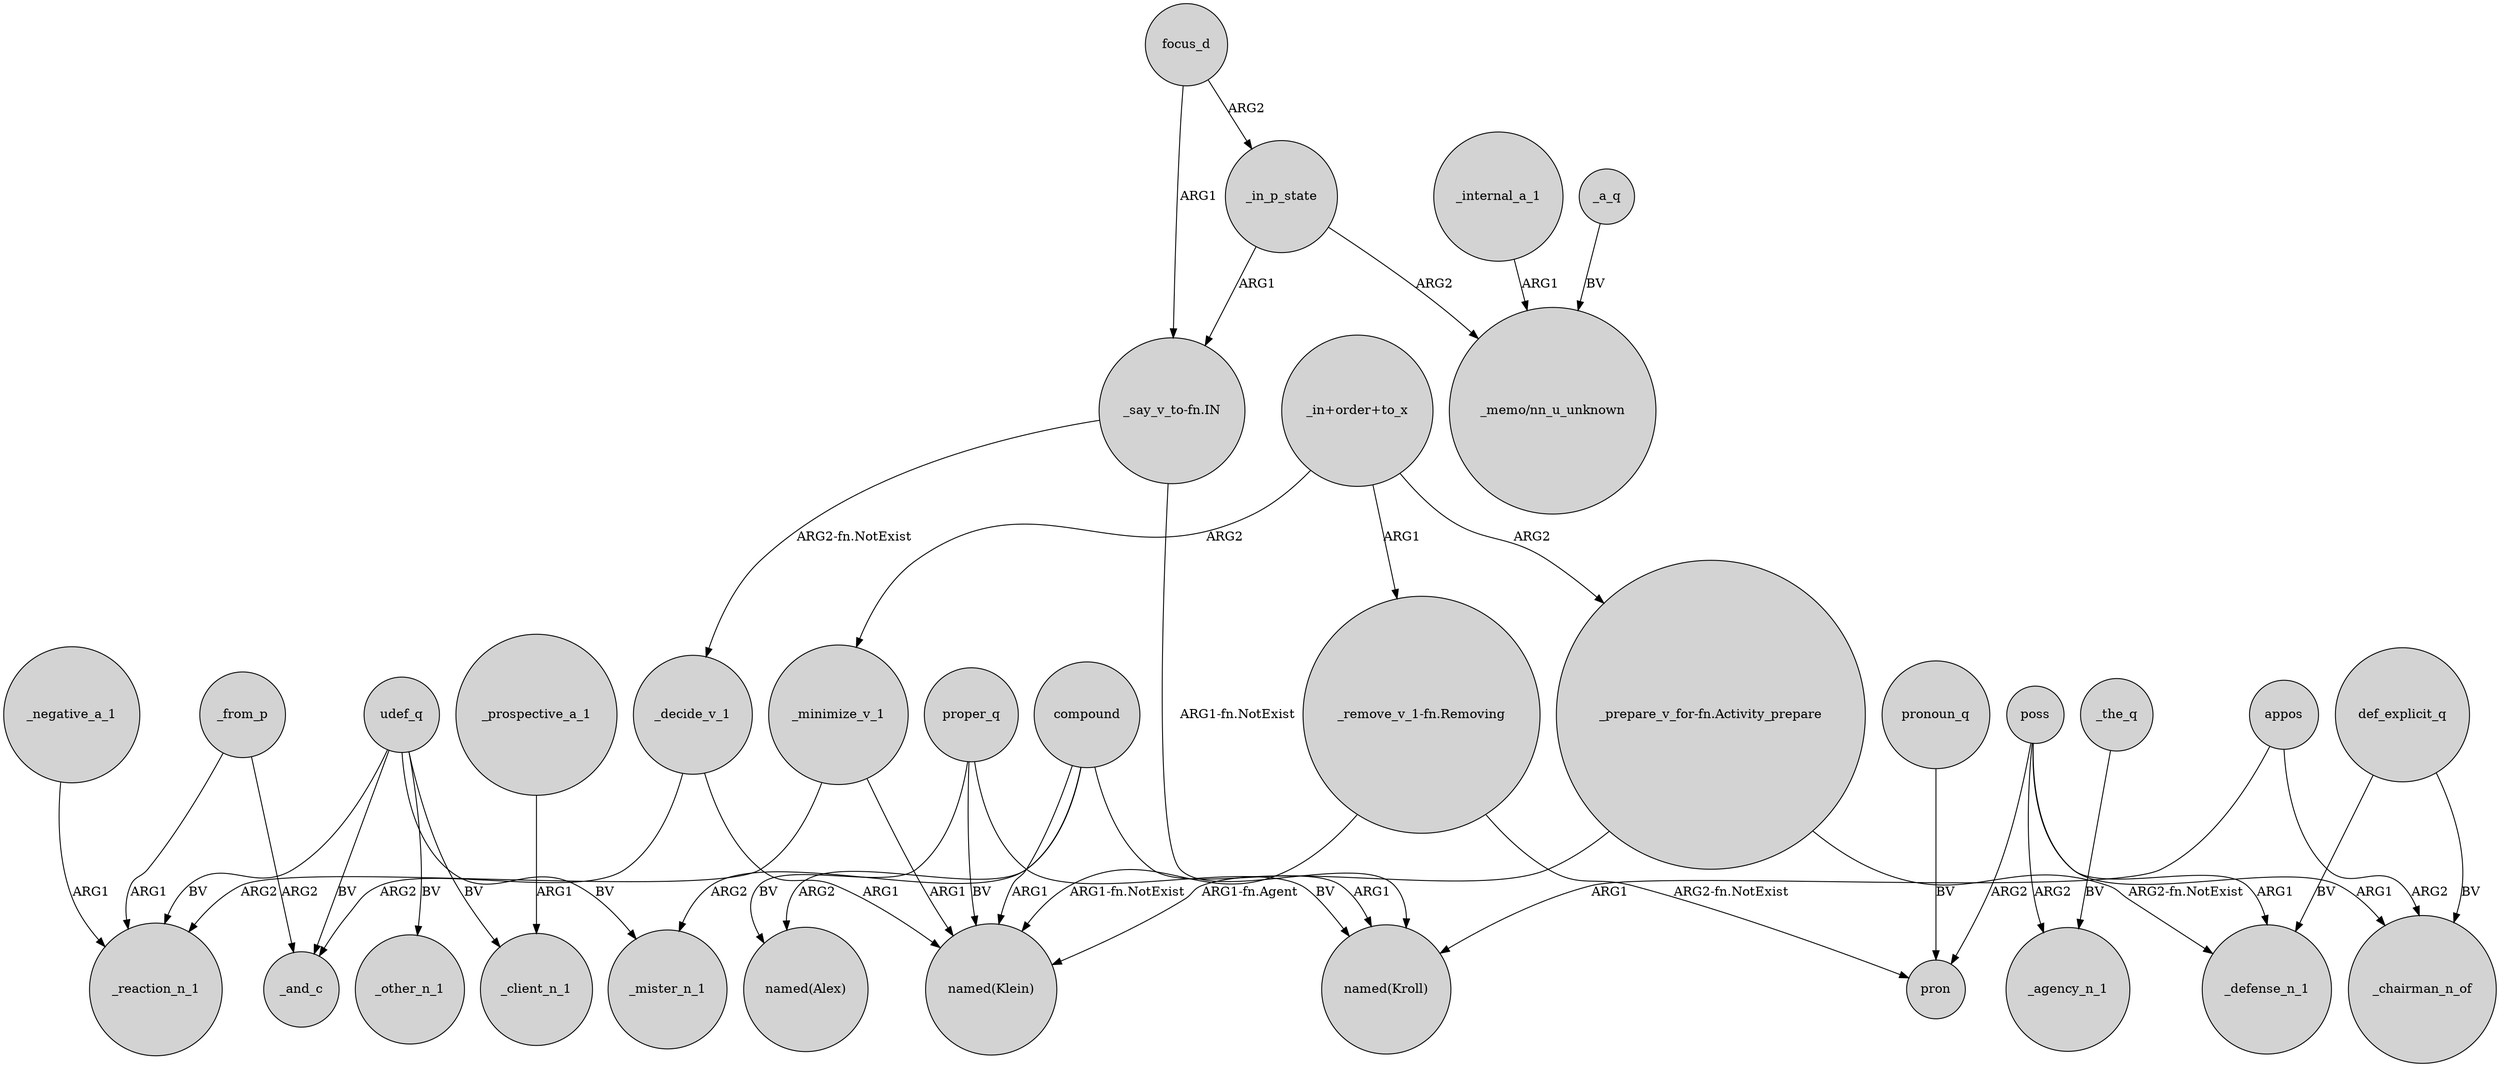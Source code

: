 digraph {
	node [shape=circle style=filled]
	"_in+order+to_x" -> "_prepare_v_for-fn.Activity_prepare" [label=ARG2]
	_the_q -> _agency_n_1 [label=BV]
	_decide_v_1 -> "named(Klein)" [label=ARG1]
	"_remove_v_1-fn.Removing" -> "named(Klein)" [label="ARG1-fn.NotExist"]
	udef_q -> _reaction_n_1 [label=BV]
	_a_q -> "_memo/nn_u_unknown" [label=BV]
	poss -> pron [label=ARG2]
	poss -> _defense_n_1 [label=ARG1]
	_negative_a_1 -> _reaction_n_1 [label=ARG1]
	"_in+order+to_x" -> "_remove_v_1-fn.Removing" [label=ARG1]
	compound -> "named(Kroll)" [label=ARG1]
	compound -> _mister_n_1 [label=ARG2]
	focus_d -> _in_p_state [label=ARG2]
	_minimize_v_1 -> "named(Klein)" [label=ARG1]
	_from_p -> _reaction_n_1 [label=ARG1]
	udef_q -> _mister_n_1 [label=BV]
	_in_p_state -> "_memo/nn_u_unknown" [label=ARG2]
	_prospective_a_1 -> _client_n_1 [label=ARG1]
	"_prepare_v_for-fn.Activity_prepare" -> "named(Klein)" [label="ARG1-fn.Agent"]
	"_prepare_v_for-fn.Activity_prepare" -> _defense_n_1 [label="ARG2-fn.NotExist"]
	compound -> "named(Alex)" [label=ARG2]
	proper_q -> "named(Kroll)" [label=BV]
	focus_d -> "_say_v_to-fn.IN" [label=ARG1]
	udef_q -> _other_n_1 [label=BV]
	"_say_v_to-fn.IN" -> _decide_v_1 [label="ARG2-fn.NotExist"]
	pronoun_q -> pron [label=BV]
	_minimize_v_1 -> _reaction_n_1 [label=ARG2]
	appos -> _chairman_n_of [label=ARG2]
	_decide_v_1 -> _and_c [label=ARG2]
	appos -> "named(Kroll)" [label=ARG1]
	poss -> _agency_n_1 [label=ARG2]
	udef_q -> _client_n_1 [label=BV]
	"_in+order+to_x" -> _minimize_v_1 [label=ARG2]
	"_say_v_to-fn.IN" -> "named(Kroll)" [label="ARG1-fn.NotExist"]
	proper_q -> "named(Alex)" [label=BV]
	compound -> "named(Klein)" [label=ARG1]
	"_remove_v_1-fn.Removing" -> pron [label="ARG2-fn.NotExist"]
	proper_q -> "named(Klein)" [label=BV]
	_from_p -> _and_c [label=ARG2]
	udef_q -> _and_c [label=BV]
	def_explicit_q -> _chairman_n_of [label=BV]
	_in_p_state -> "_say_v_to-fn.IN" [label=ARG1]
	def_explicit_q -> _defense_n_1 [label=BV]
	poss -> _chairman_n_of [label=ARG1]
	_internal_a_1 -> "_memo/nn_u_unknown" [label=ARG1]
}
